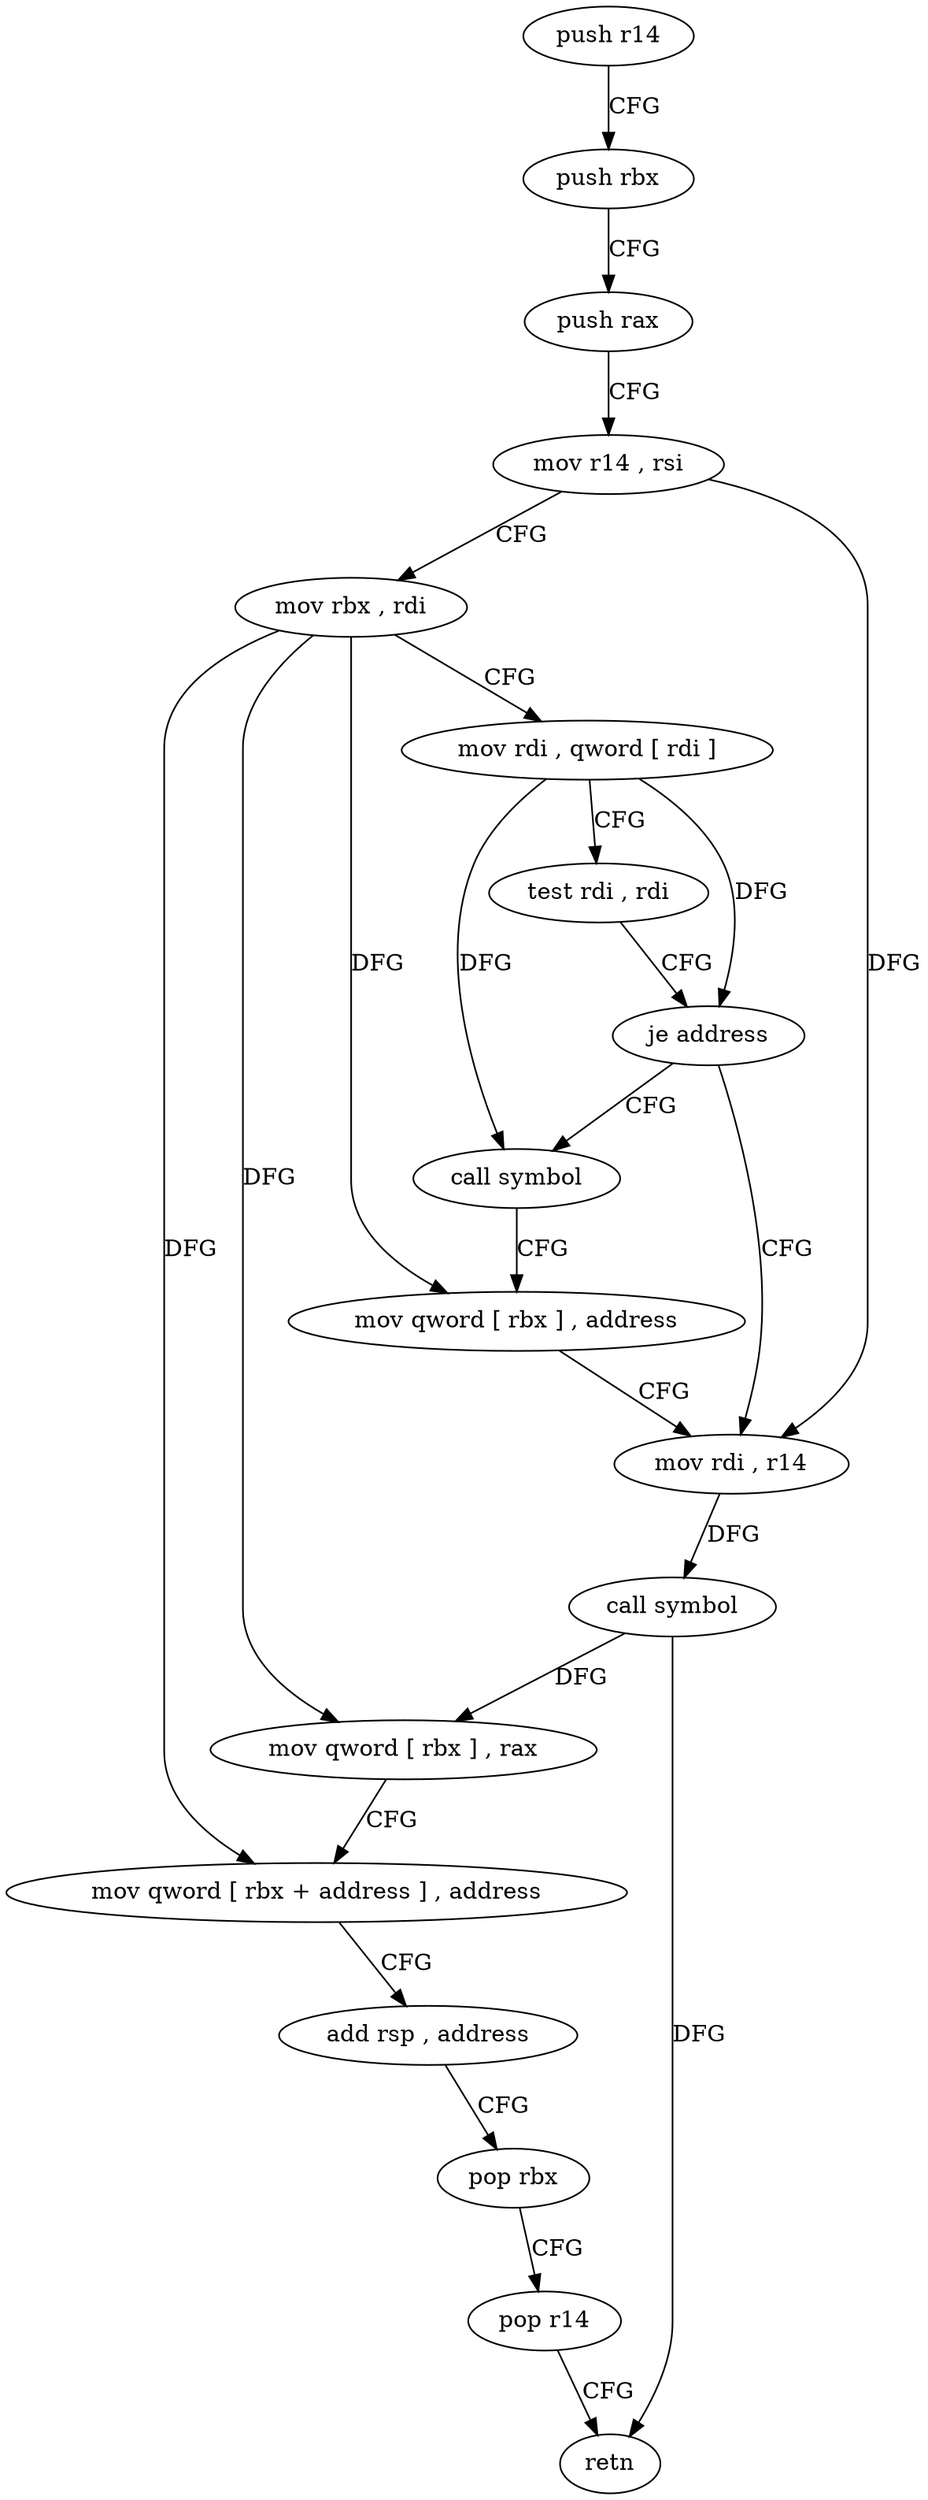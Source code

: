 digraph "func" {
"116288" [label = "push r14" ]
"116290" [label = "push rbx" ]
"116291" [label = "push rax" ]
"116292" [label = "mov r14 , rsi" ]
"116295" [label = "mov rbx , rdi" ]
"116298" [label = "mov rdi , qword [ rdi ]" ]
"116301" [label = "test rdi , rdi" ]
"116304" [label = "je address" ]
"116318" [label = "mov rdi , r14" ]
"116306" [label = "call symbol" ]
"116321" [label = "call symbol" ]
"116326" [label = "mov qword [ rbx ] , rax" ]
"116329" [label = "mov qword [ rbx + address ] , address" ]
"116337" [label = "add rsp , address" ]
"116341" [label = "pop rbx" ]
"116342" [label = "pop r14" ]
"116344" [label = "retn" ]
"116311" [label = "mov qword [ rbx ] , address" ]
"116288" -> "116290" [ label = "CFG" ]
"116290" -> "116291" [ label = "CFG" ]
"116291" -> "116292" [ label = "CFG" ]
"116292" -> "116295" [ label = "CFG" ]
"116292" -> "116318" [ label = "DFG" ]
"116295" -> "116298" [ label = "CFG" ]
"116295" -> "116326" [ label = "DFG" ]
"116295" -> "116329" [ label = "DFG" ]
"116295" -> "116311" [ label = "DFG" ]
"116298" -> "116301" [ label = "CFG" ]
"116298" -> "116304" [ label = "DFG" ]
"116298" -> "116306" [ label = "DFG" ]
"116301" -> "116304" [ label = "CFG" ]
"116304" -> "116318" [ label = "CFG" ]
"116304" -> "116306" [ label = "CFG" ]
"116318" -> "116321" [ label = "DFG" ]
"116306" -> "116311" [ label = "CFG" ]
"116321" -> "116326" [ label = "DFG" ]
"116321" -> "116344" [ label = "DFG" ]
"116326" -> "116329" [ label = "CFG" ]
"116329" -> "116337" [ label = "CFG" ]
"116337" -> "116341" [ label = "CFG" ]
"116341" -> "116342" [ label = "CFG" ]
"116342" -> "116344" [ label = "CFG" ]
"116311" -> "116318" [ label = "CFG" ]
}

